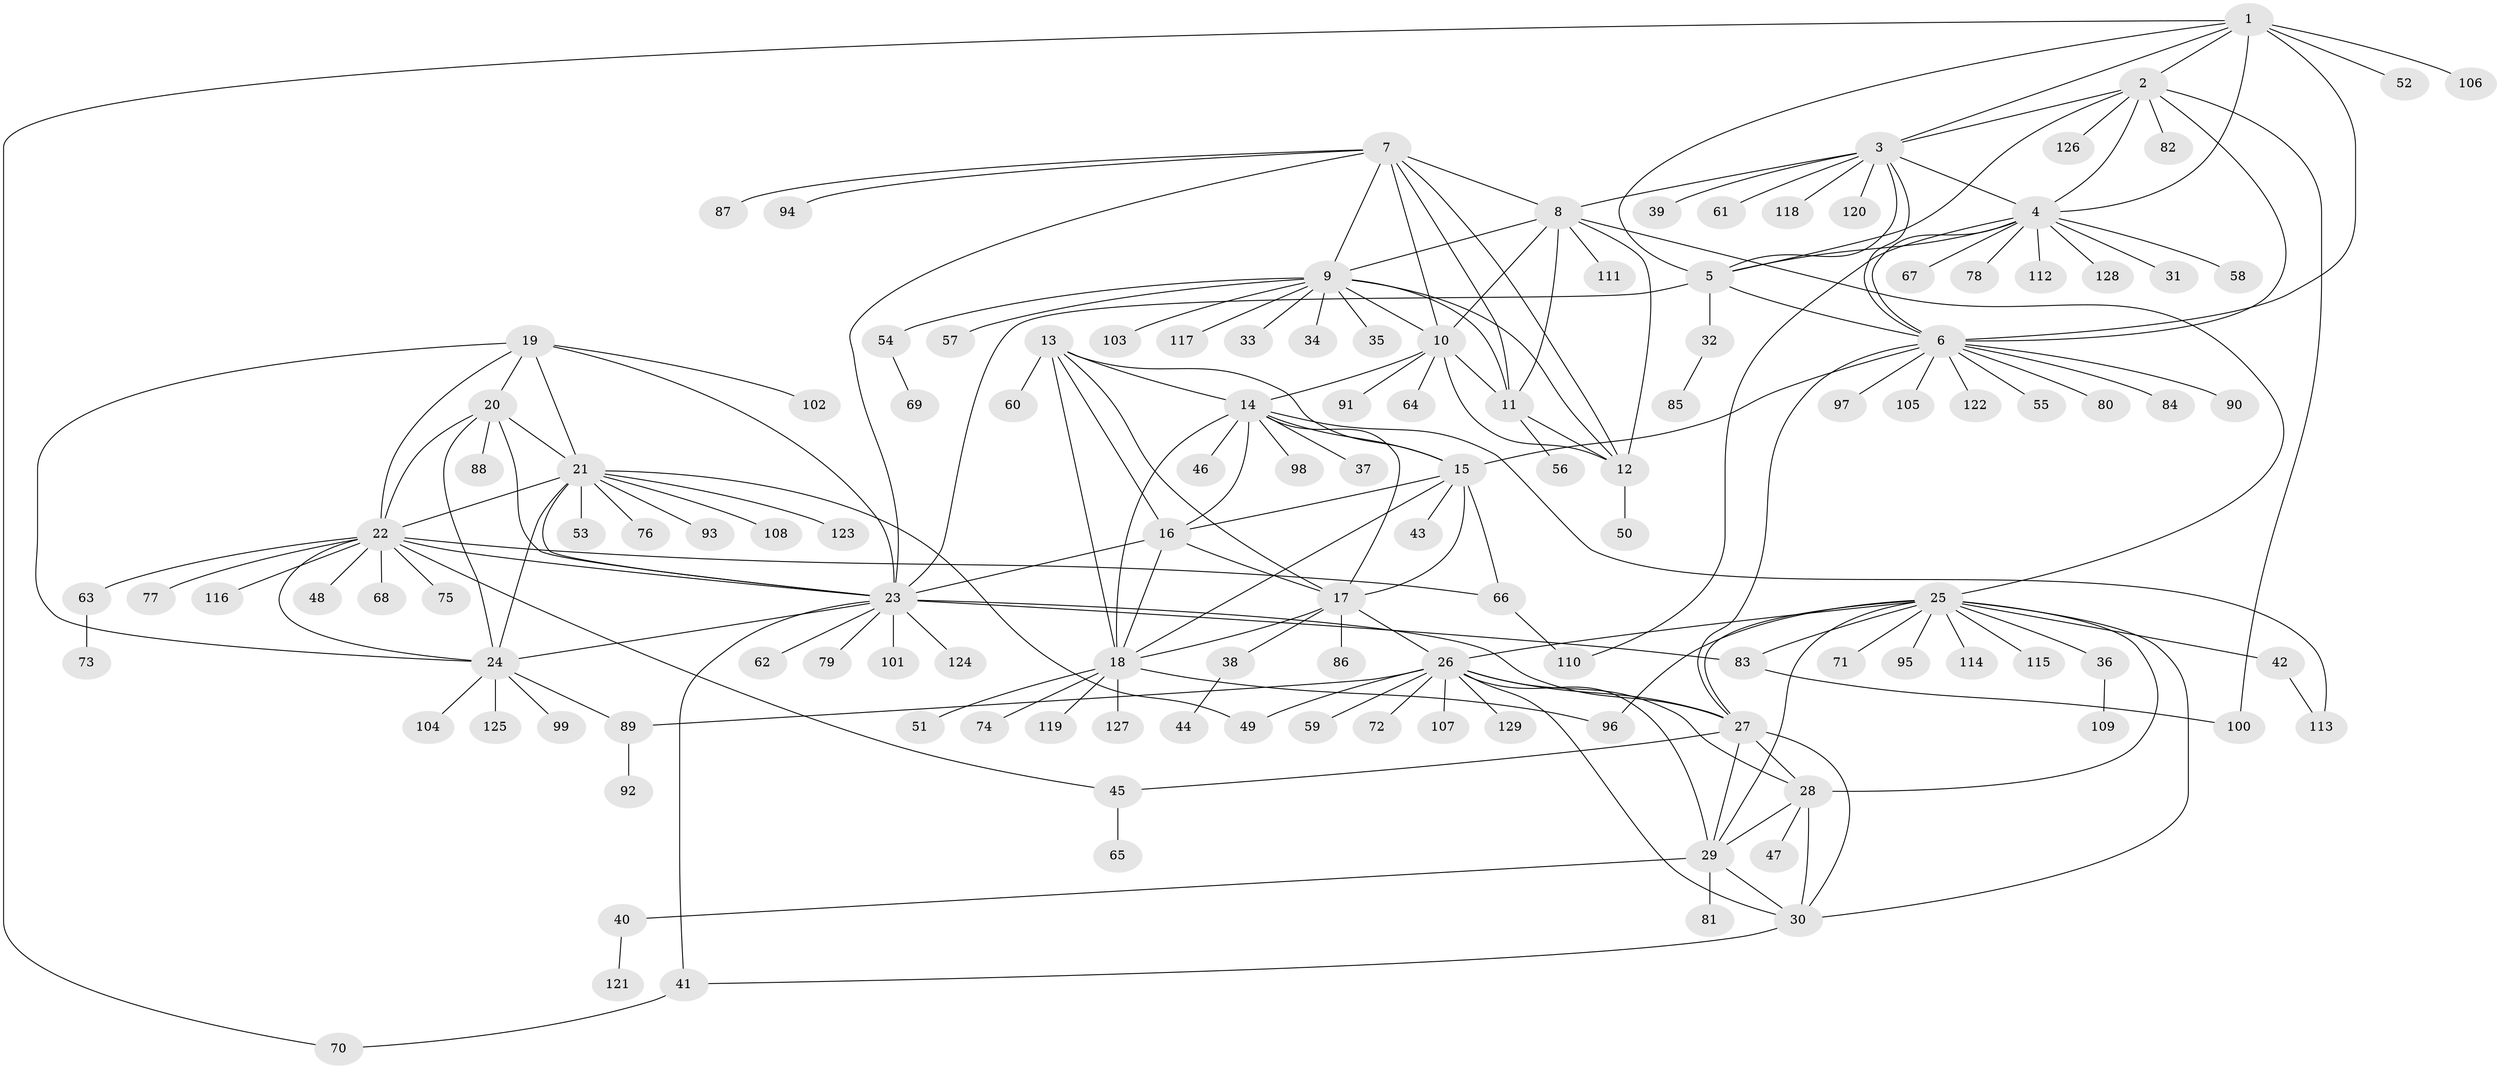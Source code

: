 // Generated by graph-tools (version 1.1) at 2025/50/03/09/25 03:50:39]
// undirected, 129 vertices, 195 edges
graph export_dot {
graph [start="1"]
  node [color=gray90,style=filled];
  1;
  2;
  3;
  4;
  5;
  6;
  7;
  8;
  9;
  10;
  11;
  12;
  13;
  14;
  15;
  16;
  17;
  18;
  19;
  20;
  21;
  22;
  23;
  24;
  25;
  26;
  27;
  28;
  29;
  30;
  31;
  32;
  33;
  34;
  35;
  36;
  37;
  38;
  39;
  40;
  41;
  42;
  43;
  44;
  45;
  46;
  47;
  48;
  49;
  50;
  51;
  52;
  53;
  54;
  55;
  56;
  57;
  58;
  59;
  60;
  61;
  62;
  63;
  64;
  65;
  66;
  67;
  68;
  69;
  70;
  71;
  72;
  73;
  74;
  75;
  76;
  77;
  78;
  79;
  80;
  81;
  82;
  83;
  84;
  85;
  86;
  87;
  88;
  89;
  90;
  91;
  92;
  93;
  94;
  95;
  96;
  97;
  98;
  99;
  100;
  101;
  102;
  103;
  104;
  105;
  106;
  107;
  108;
  109;
  110;
  111;
  112;
  113;
  114;
  115;
  116;
  117;
  118;
  119;
  120;
  121;
  122;
  123;
  124;
  125;
  126;
  127;
  128;
  129;
  1 -- 2;
  1 -- 3;
  1 -- 4;
  1 -- 5;
  1 -- 6;
  1 -- 52;
  1 -- 70;
  1 -- 106;
  2 -- 3;
  2 -- 4;
  2 -- 5;
  2 -- 6;
  2 -- 82;
  2 -- 100;
  2 -- 126;
  3 -- 4;
  3 -- 5;
  3 -- 6;
  3 -- 8;
  3 -- 39;
  3 -- 61;
  3 -- 118;
  3 -- 120;
  4 -- 5;
  4 -- 6;
  4 -- 31;
  4 -- 58;
  4 -- 67;
  4 -- 78;
  4 -- 110;
  4 -- 112;
  4 -- 128;
  5 -- 6;
  5 -- 23;
  5 -- 32;
  6 -- 15;
  6 -- 27;
  6 -- 55;
  6 -- 80;
  6 -- 84;
  6 -- 90;
  6 -- 97;
  6 -- 105;
  6 -- 122;
  7 -- 8;
  7 -- 9;
  7 -- 10;
  7 -- 11;
  7 -- 12;
  7 -- 23;
  7 -- 87;
  7 -- 94;
  8 -- 9;
  8 -- 10;
  8 -- 11;
  8 -- 12;
  8 -- 25;
  8 -- 111;
  9 -- 10;
  9 -- 11;
  9 -- 12;
  9 -- 33;
  9 -- 34;
  9 -- 35;
  9 -- 54;
  9 -- 57;
  9 -- 103;
  9 -- 117;
  10 -- 11;
  10 -- 12;
  10 -- 14;
  10 -- 64;
  10 -- 91;
  11 -- 12;
  11 -- 56;
  12 -- 50;
  13 -- 14;
  13 -- 15;
  13 -- 16;
  13 -- 17;
  13 -- 18;
  13 -- 60;
  14 -- 15;
  14 -- 16;
  14 -- 17;
  14 -- 18;
  14 -- 37;
  14 -- 46;
  14 -- 98;
  14 -- 113;
  15 -- 16;
  15 -- 17;
  15 -- 18;
  15 -- 43;
  15 -- 66;
  16 -- 17;
  16 -- 18;
  16 -- 23;
  17 -- 18;
  17 -- 26;
  17 -- 38;
  17 -- 86;
  18 -- 51;
  18 -- 74;
  18 -- 96;
  18 -- 119;
  18 -- 127;
  19 -- 20;
  19 -- 21;
  19 -- 22;
  19 -- 23;
  19 -- 24;
  19 -- 102;
  20 -- 21;
  20 -- 22;
  20 -- 23;
  20 -- 24;
  20 -- 88;
  21 -- 22;
  21 -- 23;
  21 -- 24;
  21 -- 49;
  21 -- 53;
  21 -- 76;
  21 -- 93;
  21 -- 108;
  21 -- 123;
  22 -- 23;
  22 -- 24;
  22 -- 45;
  22 -- 48;
  22 -- 63;
  22 -- 66;
  22 -- 68;
  22 -- 75;
  22 -- 77;
  22 -- 116;
  23 -- 24;
  23 -- 27;
  23 -- 41;
  23 -- 62;
  23 -- 79;
  23 -- 83;
  23 -- 101;
  23 -- 124;
  24 -- 89;
  24 -- 99;
  24 -- 104;
  24 -- 125;
  25 -- 26;
  25 -- 27;
  25 -- 28;
  25 -- 29;
  25 -- 30;
  25 -- 36;
  25 -- 42;
  25 -- 71;
  25 -- 83;
  25 -- 95;
  25 -- 96;
  25 -- 114;
  25 -- 115;
  26 -- 27;
  26 -- 28;
  26 -- 29;
  26 -- 30;
  26 -- 49;
  26 -- 59;
  26 -- 72;
  26 -- 89;
  26 -- 107;
  26 -- 129;
  27 -- 28;
  27 -- 29;
  27 -- 30;
  27 -- 45;
  28 -- 29;
  28 -- 30;
  28 -- 47;
  29 -- 30;
  29 -- 40;
  29 -- 81;
  30 -- 41;
  32 -- 85;
  36 -- 109;
  38 -- 44;
  40 -- 121;
  41 -- 70;
  42 -- 113;
  45 -- 65;
  54 -- 69;
  63 -- 73;
  66 -- 110;
  83 -- 100;
  89 -- 92;
}
